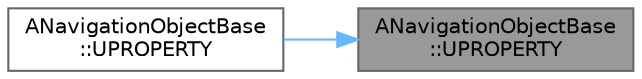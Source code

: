 digraph "ANavigationObjectBase::UPROPERTY"
{
 // INTERACTIVE_SVG=YES
 // LATEX_PDF_SIZE
  bgcolor="transparent";
  edge [fontname=Helvetica,fontsize=10,labelfontname=Helvetica,labelfontsize=10];
  node [fontname=Helvetica,fontsize=10,shape=box,height=0.2,width=0.4];
  rankdir="RL";
  Node1 [id="Node000001",label="ANavigationObjectBase\l::UPROPERTY",height=0.2,width=0.4,color="gray40", fillcolor="grey60", style="filled", fontcolor="black",tooltip="Normal editor sprite."];
  Node1 -> Node2 [id="edge1_Node000001_Node000002",dir="back",color="steelblue1",style="solid",tooltip=" "];
  Node2 [id="Node000002",label="ANavigationObjectBase\l::UPROPERTY",height=0.2,width=0.4,color="grey40", fillcolor="white", style="filled",URL="$d0/d24/classANavigationObjectBase.html#ac6148301d961781fba738bafdcc4e37e",tooltip="Used to draw bad collision intersection in editor."];
}
